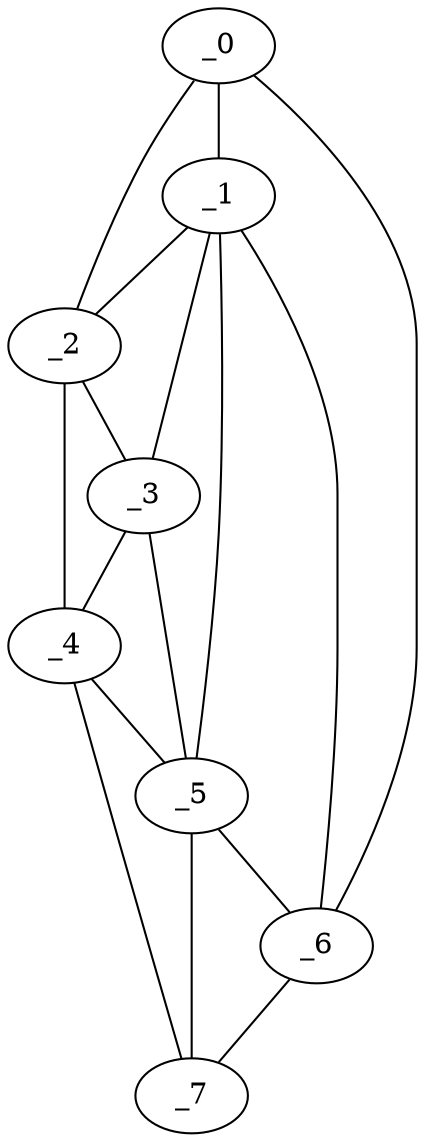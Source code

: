 graph "obj4__145.gxl" {
	_0	 [x=47,
		y=28];
	_1	 [x=54,
		y=28];
	_0 -- _1	 [valence=2];
	_2	 [x=57,
		y=21];
	_0 -- _2	 [valence=1];
	_6	 [x=78,
		y=49];
	_0 -- _6	 [valence=1];
	_1 -- _2	 [valence=1];
	_3	 [x=62,
		y=28];
	_1 -- _3	 [valence=2];
	_5	 [x=77,
		y=43];
	_1 -- _5	 [valence=2];
	_1 -- _6	 [valence=2];
	_2 -- _3	 [valence=2];
	_4	 [x=65,
		y=21];
	_2 -- _4	 [valence=1];
	_3 -- _4	 [valence=1];
	_3 -- _5	 [valence=1];
	_4 -- _5	 [valence=2];
	_7	 [x=102,
		y=41];
	_4 -- _7	 [valence=1];
	_5 -- _6	 [valence=1];
	_5 -- _7	 [valence=1];
	_6 -- _7	 [valence=1];
}
